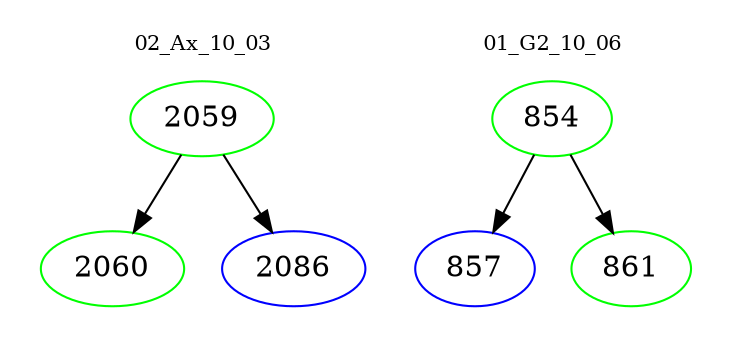 digraph{
subgraph cluster_0 {
color = white
label = "02_Ax_10_03";
fontsize=10;
T0_2059 [label="2059", color="green"]
T0_2059 -> T0_2060 [color="black"]
T0_2060 [label="2060", color="green"]
T0_2059 -> T0_2086 [color="black"]
T0_2086 [label="2086", color="blue"]
}
subgraph cluster_1 {
color = white
label = "01_G2_10_06";
fontsize=10;
T1_854 [label="854", color="green"]
T1_854 -> T1_857 [color="black"]
T1_857 [label="857", color="blue"]
T1_854 -> T1_861 [color="black"]
T1_861 [label="861", color="green"]
}
}
